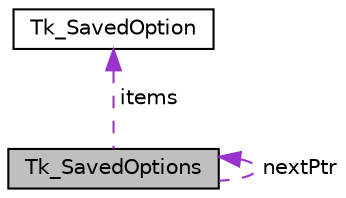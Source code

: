 digraph "Tk_SavedOptions"
{
  edge [fontname="Helvetica",fontsize="10",labelfontname="Helvetica",labelfontsize="10"];
  node [fontname="Helvetica",fontsize="10",shape=record];
  Node1 [label="Tk_SavedOptions",height=0.2,width=0.4,color="black", fillcolor="grey75", style="filled", fontcolor="black"];
  Node2 -> Node1 [dir="back",color="darkorchid3",fontsize="10",style="dashed",label=" items" ,fontname="Helvetica"];
  Node2 [label="Tk_SavedOption",height=0.2,width=0.4,color="black", fillcolor="white", style="filled",URL="$struct_tk___saved_option.html"];
  Node1 -> Node1 [dir="back",color="darkorchid3",fontsize="10",style="dashed",label=" nextPtr" ,fontname="Helvetica"];
}
